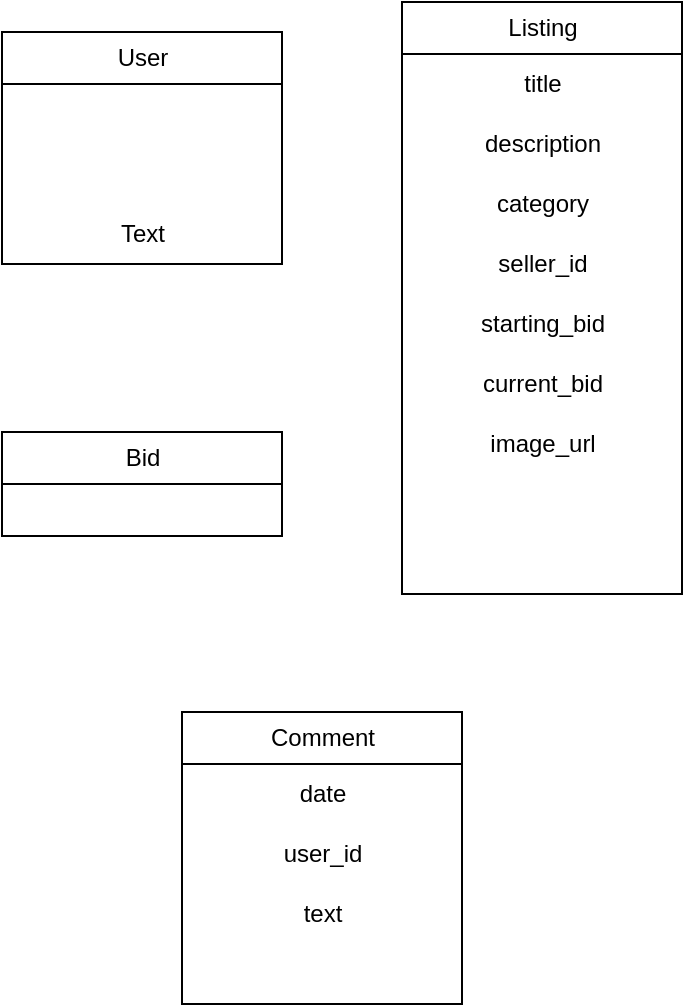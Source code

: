 <mxfile>
    <diagram id="0Z_n0f22lkzhhlJYWxf9" name="Page-1">
        <mxGraphModel dx="473" dy="670" grid="1" gridSize="10" guides="1" tooltips="1" connect="1" arrows="1" fold="1" page="1" pageScale="1" pageWidth="850" pageHeight="1100" math="0" shadow="0">
            <root>
                <mxCell id="0"/>
                <mxCell id="1" parent="0"/>
                <mxCell id="2" value="&lt;div style=&quot;line-height: 19px;&quot;&gt;User&lt;/div&gt;" style="swimlane;fontStyle=0;childLayout=stackLayout;horizontal=1;startSize=26;fillColor=none;horizontalStack=0;resizeParent=1;resizeParentMax=0;resizeLast=0;collapsible=1;marginBottom=0;html=1;align=center;" vertex="1" parent="1">
                    <mxGeometry x="220" y="360" width="140" height="116" as="geometry"/>
                </mxCell>
                <mxCell id="10" style="text;html=1;align=center;verticalAlign=middle;resizable=0;points=[];autosize=1;strokeColor=none;fillColor=none;" vertex="1" parent="2">
                    <mxGeometry y="26" width="140" height="30" as="geometry"/>
                </mxCell>
                <mxCell id="11" style="text;html=1;align=center;verticalAlign=middle;resizable=0;points=[];autosize=1;strokeColor=none;fillColor=none;" vertex="1" parent="2">
                    <mxGeometry y="56" width="140" height="30" as="geometry"/>
                </mxCell>
                <mxCell id="9" value="Text" style="text;html=1;align=center;verticalAlign=middle;resizable=0;points=[];autosize=1;strokeColor=none;fillColor=none;" vertex="1" parent="2">
                    <mxGeometry y="86" width="140" height="30" as="geometry"/>
                </mxCell>
                <mxCell id="7" value="&lt;div style=&quot;line-height: 19px;&quot;&gt;Bid&lt;/div&gt;" style="swimlane;fontStyle=0;childLayout=stackLayout;horizontal=1;startSize=26;fillColor=none;horizontalStack=0;resizeParent=1;resizeParentMax=0;resizeLast=0;collapsible=1;marginBottom=0;html=1;align=center;" vertex="1" parent="1">
                    <mxGeometry x="220" y="560" width="140" height="52" as="geometry"/>
                </mxCell>
                <mxCell id="8" value="&lt;div style=&quot;line-height: 19px;&quot;&gt;Comment&lt;/div&gt;" style="swimlane;fontStyle=0;childLayout=stackLayout;horizontal=1;startSize=26;fillColor=none;horizontalStack=0;resizeParent=1;resizeParentMax=0;resizeLast=0;collapsible=1;marginBottom=0;html=1;align=center;" vertex="1" parent="1">
                    <mxGeometry x="310" y="700" width="140" height="146" as="geometry"/>
                </mxCell>
                <mxCell id="12" value="date" style="text;html=1;align=center;verticalAlign=middle;resizable=0;points=[];autosize=1;strokeColor=none;fillColor=none;" vertex="1" parent="8">
                    <mxGeometry y="26" width="140" height="30" as="geometry"/>
                </mxCell>
                <mxCell id="15" value="user_id" style="text;html=1;align=center;verticalAlign=middle;resizable=0;points=[];autosize=1;strokeColor=none;fillColor=none;" vertex="1" parent="8">
                    <mxGeometry y="56" width="140" height="30" as="geometry"/>
                </mxCell>
                <mxCell id="14" value="text" style="text;html=1;align=center;verticalAlign=middle;resizable=0;points=[];autosize=1;strokeColor=none;fillColor=none;" vertex="1" parent="8">
                    <mxGeometry y="86" width="140" height="30" as="geometry"/>
                </mxCell>
                <mxCell id="13" style="text;html=1;align=center;verticalAlign=middle;resizable=0;points=[];autosize=1;strokeColor=none;fillColor=none;" vertex="1" parent="8">
                    <mxGeometry y="116" width="140" height="30" as="geometry"/>
                </mxCell>
                <mxCell id="16" value="&lt;div style=&quot;line-height: 19px;&quot;&gt;Listing&lt;/div&gt;" style="swimlane;fontStyle=0;childLayout=stackLayout;horizontal=1;startSize=26;fillColor=none;horizontalStack=0;resizeParent=1;resizeParentMax=0;resizeLast=0;collapsible=1;marginBottom=0;html=1;align=center;" vertex="1" parent="1">
                    <mxGeometry x="420" y="345" width="140" height="296" as="geometry"/>
                </mxCell>
                <mxCell id="17" value="title" style="text;html=1;align=center;verticalAlign=middle;resizable=0;points=[];autosize=1;strokeColor=none;fillColor=none;" vertex="1" parent="16">
                    <mxGeometry y="26" width="140" height="30" as="geometry"/>
                </mxCell>
                <mxCell id="18" value="description" style="text;html=1;align=center;verticalAlign=middle;resizable=0;points=[];autosize=1;strokeColor=none;fillColor=none;" vertex="1" parent="16">
                    <mxGeometry y="56" width="140" height="30" as="geometry"/>
                </mxCell>
                <mxCell id="21" value="category" style="text;html=1;align=center;verticalAlign=middle;resizable=0;points=[];autosize=1;strokeColor=none;fillColor=none;" vertex="1" parent="16">
                    <mxGeometry y="86" width="140" height="30" as="geometry"/>
                </mxCell>
                <mxCell id="20" value="seller_id" style="text;html=1;align=center;verticalAlign=middle;resizable=0;points=[];autosize=1;strokeColor=none;fillColor=none;" vertex="1" parent="16">
                    <mxGeometry y="116" width="140" height="30" as="geometry"/>
                </mxCell>
                <mxCell id="22" value="starting_bid" style="text;html=1;align=center;verticalAlign=middle;resizable=0;points=[];autosize=1;strokeColor=none;fillColor=none;" vertex="1" parent="16">
                    <mxGeometry y="146" width="140" height="30" as="geometry"/>
                </mxCell>
                <mxCell id="23" value="current_bid" style="text;html=1;align=center;verticalAlign=middle;resizable=0;points=[];autosize=1;strokeColor=none;fillColor=none;" vertex="1" parent="16">
                    <mxGeometry y="176" width="140" height="30" as="geometry"/>
                </mxCell>
                <mxCell id="24" value="image_url" style="text;html=1;align=center;verticalAlign=middle;resizable=0;points=[];autosize=1;strokeColor=none;fillColor=none;" vertex="1" parent="16">
                    <mxGeometry y="206" width="140" height="30" as="geometry"/>
                </mxCell>
                <mxCell id="25" style="text;html=1;align=center;verticalAlign=middle;resizable=0;points=[];autosize=1;strokeColor=none;fillColor=none;" vertex="1" parent="16">
                    <mxGeometry y="236" width="140" height="30" as="geometry"/>
                </mxCell>
                <mxCell id="26" style="text;html=1;align=center;verticalAlign=middle;resizable=0;points=[];autosize=1;strokeColor=none;fillColor=none;" vertex="1" parent="16">
                    <mxGeometry y="266" width="140" height="30" as="geometry"/>
                </mxCell>
            </root>
        </mxGraphModel>
    </diagram>
</mxfile>